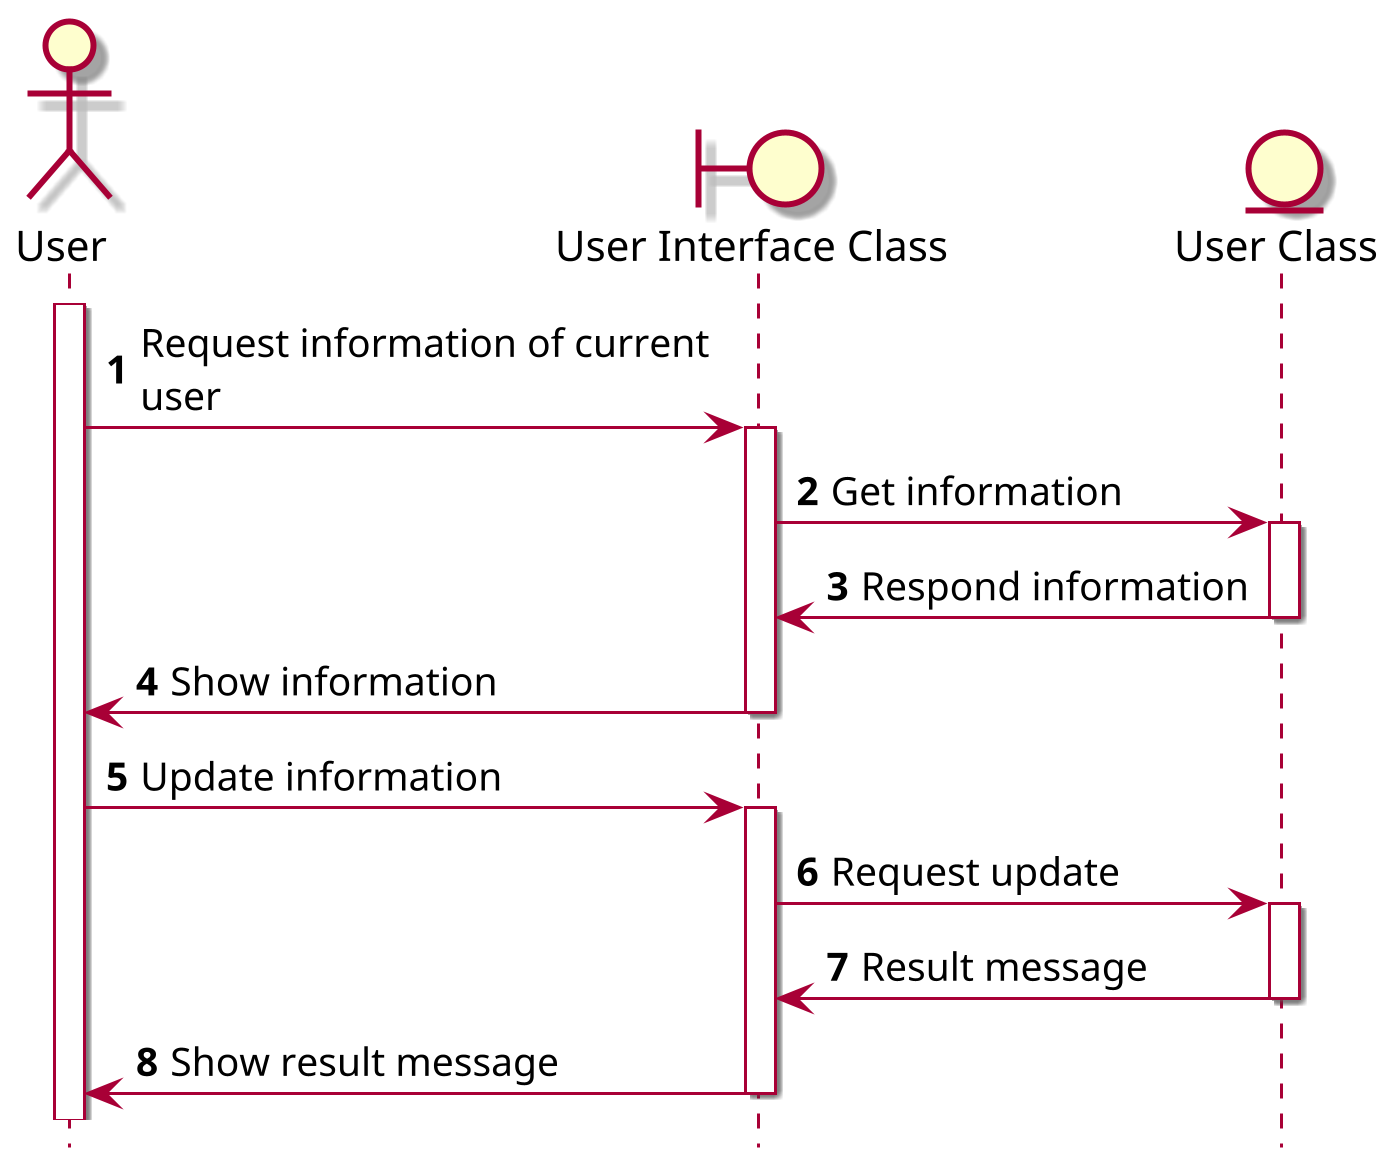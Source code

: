 @startuml
skin rose
hide footbox
scale 3
skinparam MaxMessageSize 200

actor "User" as user
boundary "User Interface Class" as UIClass
entity "User Class" as userClass

autonumber 
    user++
    user -> UIClass ++: Request information of current user
    UIClass -> userClass ++: Get information
    userClass -> UIClass --: Respond information
    UIClass -> user --: Show information
    user -> UIClass ++: Update information
    UIClass -> userClass ++: Request update
    userClass -> UIClass --: Result message
    UIClass -> user --: Show result message
@enduml